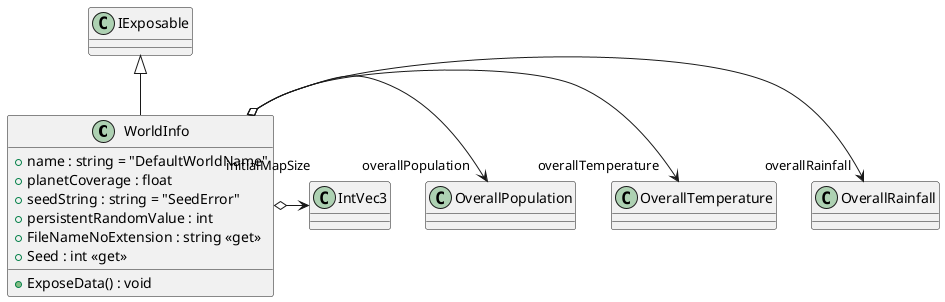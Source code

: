 @startuml
class WorldInfo {
    + name : string = "DefaultWorldName"
    + planetCoverage : float
    + seedString : string = "SeedError"
    + persistentRandomValue : int
    + FileNameNoExtension : string <<get>>
    + Seed : int <<get>>
    + ExposeData() : void
}
IExposable <|-- WorldInfo
WorldInfo o-> "overallRainfall" OverallRainfall
WorldInfo o-> "overallTemperature" OverallTemperature
WorldInfo o-> "overallPopulation" OverallPopulation
WorldInfo o-> "initialMapSize" IntVec3
@enduml
